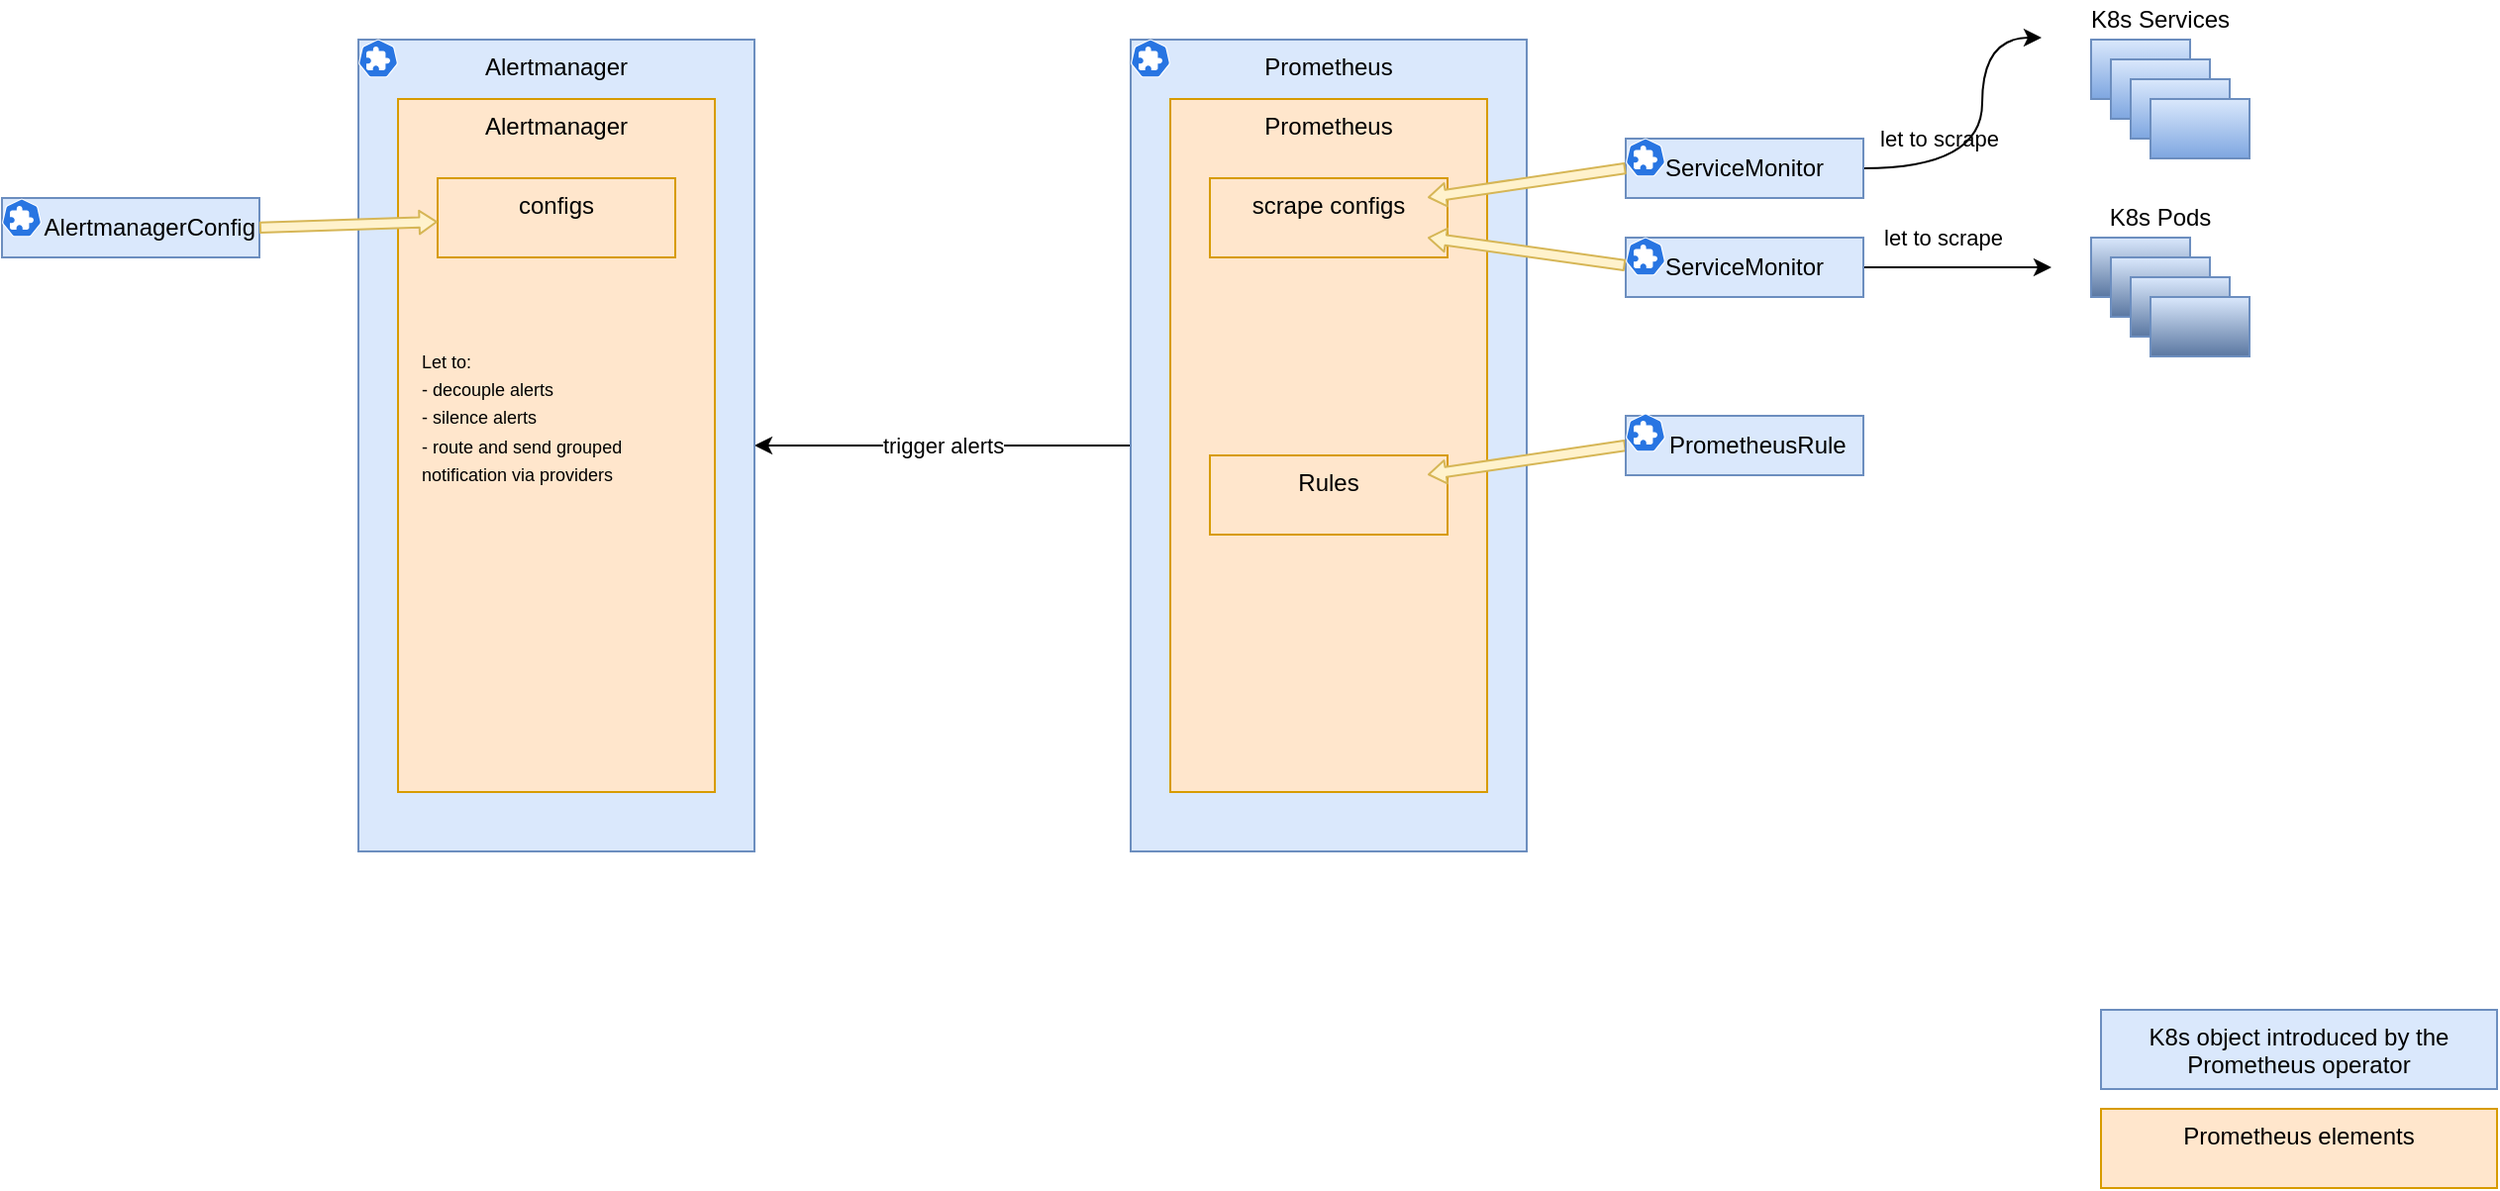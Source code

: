 <mxfile version="13.7.3" type="device"><diagram id="pzOEED3ksQe0B931jA0b" name="Pagina-1"><mxGraphModel dx="2664" dy="1418" grid="1" gridSize="10" guides="1" tooltips="1" connect="1" arrows="1" fold="1" page="1" pageScale="1" pageWidth="827" pageHeight="1169" math="0" shadow="0"><root><mxCell id="0"/><mxCell id="1" parent="0"/><mxCell id="j58c20kXVFnJ1f4qFFzo-16" value="trigger alerts" style="edgeStyle=orthogonalEdgeStyle;rounded=0;orthogonalLoop=1;jettySize=auto;html=1;entryX=1;entryY=0.5;entryDx=0;entryDy=0;" edge="1" parent="1" source="TNSijee6rukcUoSOxfrR-1" target="j58c20kXVFnJ1f4qFFzo-7"><mxGeometry relative="1" as="geometry"/></mxCell><mxCell id="TNSijee6rukcUoSOxfrR-1" value="Prometheus" style="rounded=0;whiteSpace=wrap;html=1;verticalAlign=top;fillColor=#dae8fc;strokeColor=#6c8ebf;" parent="1" vertex="1"><mxGeometry x="60" y="170" width="200" height="410" as="geometry"/></mxCell><mxCell id="3" value="Prometheus" style="rounded=0;whiteSpace=wrap;html=1;verticalAlign=top;fillColor=#ffe6cc;strokeColor=#d79b00;" parent="1" vertex="1"><mxGeometry x="80" y="200" width="160" height="350" as="geometry"/></mxCell><mxCell id="TNSijee6rukcUoSOxfrR-2" value="scrape configs" style="rounded=0;whiteSpace=wrap;html=1;verticalAlign=top;fillColor=#ffe6cc;strokeColor=#d79b00;" parent="1" vertex="1"><mxGeometry x="100" y="240" width="120" height="40" as="geometry"/></mxCell><mxCell id="TNSijee6rukcUoSOxfrR-25" value="let to scrape" style="edgeStyle=orthogonalEdgeStyle;orthogonalLoop=1;jettySize=auto;html=1;strokeColor=#000000;curved=1;labelBackgroundColor=none;" parent="1" source="TNSijee6rukcUoSOxfrR-3" edge="1"><mxGeometry x="-0.52" y="15" relative="1" as="geometry"><mxPoint x="520" y="169" as="targetPoint"/><Array as="points"><mxPoint x="490" y="235"/><mxPoint x="490" y="169"/></Array><mxPoint as="offset"/></mxGeometry></mxCell><mxCell id="TNSijee6rukcUoSOxfrR-3" value="ServiceMonitor" style="rounded=0;whiteSpace=wrap;html=1;fillColor=#dae8fc;strokeColor=#6c8ebf;" parent="1" vertex="1"><mxGeometry x="310" y="220" width="120" height="30" as="geometry"/></mxCell><mxCell id="TNSijee6rukcUoSOxfrR-5" value="" style="shape=flexArrow;endArrow=classic;html=1;strokeColor=#d6b656;width=5.143;endSize=2.571;endWidth=5.633;exitX=0;exitY=0.5;exitDx=0;exitDy=0;fillColor=#fff2cc;" parent="1" source="TNSijee6rukcUoSOxfrR-3" edge="1"><mxGeometry width="50" height="50" relative="1" as="geometry"><mxPoint x="290" y="249.71" as="sourcePoint"/><mxPoint x="210" y="249.71" as="targetPoint"/></mxGeometry></mxCell><mxCell id="TNSijee6rukcUoSOxfrR-28" value="let to scrape" style="edgeStyle=orthogonalEdgeStyle;curved=1;orthogonalLoop=1;jettySize=auto;html=1;strokeColor=#000000;labelBackgroundColor=none;" parent="1" source="TNSijee6rukcUoSOxfrR-6" edge="1"><mxGeometry x="-0.158" y="15" relative="1" as="geometry"><mxPoint x="525" y="285" as="targetPoint"/><mxPoint as="offset"/></mxGeometry></mxCell><mxCell id="TNSijee6rukcUoSOxfrR-6" value="ServiceMonitor" style="rounded=0;whiteSpace=wrap;html=1;fillColor=#dae8fc;strokeColor=#6c8ebf;" parent="1" vertex="1"><mxGeometry x="310" y="270" width="120" height="30" as="geometry"/></mxCell><mxCell id="TNSijee6rukcUoSOxfrR-7" value="" style="shape=flexArrow;endArrow=classic;html=1;strokeColor=#d6b656;width=5.143;endSize=2.571;endWidth=5.633;exitX=-0.002;exitY=0.466;exitDx=0;exitDy=0;exitPerimeter=0;fillColor=#fff2cc;" parent="1" source="TNSijee6rukcUoSOxfrR-6" edge="1"><mxGeometry width="50" height="50" relative="1" as="geometry"><mxPoint x="307" y="284" as="sourcePoint"/><mxPoint x="210" y="270.0" as="targetPoint"/></mxGeometry></mxCell><mxCell id="TNSijee6rukcUoSOxfrR-29" value="" style="group" parent="1" vertex="1" connectable="0"><mxGeometry x="530" y="150" width="100" height="80" as="geometry"/></mxCell><mxCell id="TNSijee6rukcUoSOxfrR-8" value="" style="rounded=0;whiteSpace=wrap;html=1;container=0;gradientColor=#7ea6e0;fillColor=#dae8fc;strokeColor=#6c8ebf;" parent="TNSijee6rukcUoSOxfrR-29" vertex="1"><mxGeometry x="15" y="20" width="50" height="30" as="geometry"/></mxCell><mxCell id="TNSijee6rukcUoSOxfrR-9" value="" style="rounded=0;whiteSpace=wrap;html=1;container=0;gradientColor=#7ea6e0;fillColor=#dae8fc;strokeColor=#6c8ebf;" parent="TNSijee6rukcUoSOxfrR-29" vertex="1"><mxGeometry x="25" y="30" width="50" height="30" as="geometry"/></mxCell><mxCell id="TNSijee6rukcUoSOxfrR-10" value="" style="rounded=0;whiteSpace=wrap;html=1;container=0;gradientColor=#7ea6e0;fillColor=#dae8fc;strokeColor=#6c8ebf;" parent="TNSijee6rukcUoSOxfrR-29" vertex="1"><mxGeometry x="35" y="40" width="50" height="30" as="geometry"/></mxCell><mxCell id="TNSijee6rukcUoSOxfrR-11" value="" style="rounded=0;whiteSpace=wrap;html=1;container=0;gradientColor=#7ea6e0;fillColor=#dae8fc;strokeColor=#6c8ebf;" parent="TNSijee6rukcUoSOxfrR-29" vertex="1"><mxGeometry x="45" y="50" width="50" height="30" as="geometry"/></mxCell><mxCell id="TNSijee6rukcUoSOxfrR-12" value="K8s Services" style="text;html=1;strokeColor=none;fillColor=none;align=center;verticalAlign=middle;whiteSpace=wrap;rounded=0;container=0;" parent="TNSijee6rukcUoSOxfrR-29" vertex="1"><mxGeometry width="100" height="20" as="geometry"/></mxCell><mxCell id="TNSijee6rukcUoSOxfrR-30" value="" style="group" parent="1" vertex="1" connectable="0"><mxGeometry x="530" y="250" width="100" height="80" as="geometry"/></mxCell><mxCell id="TNSijee6rukcUoSOxfrR-31" value="" style="rounded=0;whiteSpace=wrap;html=1;container=0;fillColor=#dae8fc;strokeColor=#6c8ebf;gradientColor=#5A77A1;" parent="TNSijee6rukcUoSOxfrR-30" vertex="1"><mxGeometry x="15" y="20" width="50" height="30" as="geometry"/></mxCell><mxCell id="TNSijee6rukcUoSOxfrR-32" value="" style="rounded=0;whiteSpace=wrap;html=1;container=0;fillColor=#dae8fc;strokeColor=#6c8ebf;gradientColor=#5A77A1;" parent="TNSijee6rukcUoSOxfrR-30" vertex="1"><mxGeometry x="25" y="30" width="50" height="30" as="geometry"/></mxCell><mxCell id="TNSijee6rukcUoSOxfrR-33" value="" style="rounded=0;whiteSpace=wrap;html=1;container=0;fillColor=#dae8fc;strokeColor=#6c8ebf;gradientColor=#5A77A1;" parent="TNSijee6rukcUoSOxfrR-30" vertex="1"><mxGeometry x="35" y="40" width="50" height="30" as="geometry"/></mxCell><mxCell id="TNSijee6rukcUoSOxfrR-34" value="" style="rounded=0;whiteSpace=wrap;html=1;container=0;fillColor=#dae8fc;strokeColor=#6c8ebf;gradientColor=#5A77A1;" parent="TNSijee6rukcUoSOxfrR-30" vertex="1"><mxGeometry x="45" y="50" width="50" height="30" as="geometry"/></mxCell><mxCell id="TNSijee6rukcUoSOxfrR-35" value="K8s Pods" style="text;html=1;strokeColor=none;fillColor=none;align=center;verticalAlign=middle;whiteSpace=wrap;rounded=0;container=0;" parent="TNSijee6rukcUoSOxfrR-30" vertex="1"><mxGeometry width="100" height="20" as="geometry"/></mxCell><mxCell id="TNSijee6rukcUoSOxfrR-36" value="Rules" style="rounded=0;whiteSpace=wrap;html=1;verticalAlign=top;fillColor=#ffe6cc;strokeColor=#d79b00;" parent="1" vertex="1"><mxGeometry x="100" y="380" width="120" height="40" as="geometry"/></mxCell><mxCell id="TNSijee6rukcUoSOxfrR-38" value="" style="shape=flexArrow;endArrow=classic;html=1;strokeColor=#d6b656;width=5.143;endSize=2.571;endWidth=5.633;exitX=0;exitY=0.5;exitDx=0;exitDy=0;fillColor=#fff2cc;" parent="1" edge="1"><mxGeometry width="50" height="50" relative="1" as="geometry"><mxPoint x="310" y="375" as="sourcePoint"/><mxPoint x="210" y="389.71" as="targetPoint"/></mxGeometry></mxCell><mxCell id="TNSijee6rukcUoSOxfrR-39" value="&amp;nbsp; &amp;nbsp; PrometheusRule" style="rounded=0;whiteSpace=wrap;html=1;fillColor=#dae8fc;strokeColor=#6c8ebf;" parent="1" vertex="1"><mxGeometry x="310" y="360" width="120" height="30" as="geometry"/></mxCell><mxCell id="2" value="K8s object introduced by the Prometheus operator" style="rounded=0;whiteSpace=wrap;html=1;verticalAlign=top;fillColor=#dae8fc;strokeColor=#6c8ebf;" parent="1" vertex="1"><mxGeometry x="550" y="660" width="200" height="40" as="geometry"/></mxCell><mxCell id="j58c20kXVFnJ1f4qFFzo-3" value="" style="html=1;dashed=0;whitespace=wrap;fillColor=#2875E2;strokeColor=#ffffff;points=[[0.005,0.63,0],[0.1,0.2,0],[0.9,0.2,0],[0.5,0,0],[0.995,0.63,0],[0.72,0.99,0],[0.5,1,0],[0.28,0.99,0]];shape=mxgraph.kubernetes.icon;prIcon=crd" vertex="1" parent="1"><mxGeometry x="60" y="165" width="20" height="29" as="geometry"/></mxCell><mxCell id="j58c20kXVFnJ1f4qFFzo-4" value="" style="html=1;dashed=0;whitespace=wrap;fillColor=#2875E2;strokeColor=#ffffff;points=[[0.005,0.63,0],[0.1,0.2,0],[0.9,0.2,0],[0.5,0,0],[0.995,0.63,0],[0.72,0.99,0],[0.5,1,0],[0.28,0.99,0]];shape=mxgraph.kubernetes.icon;prIcon=crd" vertex="1" parent="1"><mxGeometry x="310" y="215" width="20" height="29" as="geometry"/></mxCell><mxCell id="j58c20kXVFnJ1f4qFFzo-5" value="" style="html=1;dashed=0;whitespace=wrap;fillColor=#2875E2;strokeColor=#ffffff;points=[[0.005,0.63,0],[0.1,0.2,0],[0.9,0.2,0],[0.5,0,0],[0.995,0.63,0],[0.72,0.99,0],[0.5,1,0],[0.28,0.99,0]];shape=mxgraph.kubernetes.icon;prIcon=crd" vertex="1" parent="1"><mxGeometry x="310" y="265" width="20" height="29" as="geometry"/></mxCell><mxCell id="j58c20kXVFnJ1f4qFFzo-6" value="" style="html=1;dashed=0;whitespace=wrap;fillColor=#2875E2;strokeColor=#ffffff;points=[[0.005,0.63,0],[0.1,0.2,0],[0.9,0.2,0],[0.5,0,0],[0.995,0.63,0],[0.72,0.99,0],[0.5,1,0],[0.28,0.99,0]];shape=mxgraph.kubernetes.icon;prIcon=crd" vertex="1" parent="1"><mxGeometry x="310" y="354" width="20" height="29" as="geometry"/></mxCell><mxCell id="j58c20kXVFnJ1f4qFFzo-7" value="Alertmanager" style="rounded=0;whiteSpace=wrap;html=1;verticalAlign=top;fillColor=#dae8fc;strokeColor=#6c8ebf;" vertex="1" parent="1"><mxGeometry x="-330" y="170" width="200" height="410" as="geometry"/></mxCell><mxCell id="j58c20kXVFnJ1f4qFFzo-8" value="Alertmanager" style="rounded=0;whiteSpace=wrap;html=1;verticalAlign=top;fillColor=#ffe6cc;strokeColor=#d79b00;" vertex="1" parent="1"><mxGeometry x="-310" y="200" width="160" height="350" as="geometry"/></mxCell><mxCell id="j58c20kXVFnJ1f4qFFzo-9" value="configs" style="rounded=0;whiteSpace=wrap;html=1;verticalAlign=top;fillColor=#ffe6cc;strokeColor=#d79b00;" vertex="1" parent="1"><mxGeometry x="-290" y="240" width="120" height="40" as="geometry"/></mxCell><mxCell id="j58c20kXVFnJ1f4qFFzo-11" value="" style="html=1;dashed=0;whitespace=wrap;fillColor=#2875E2;strokeColor=#ffffff;points=[[0.005,0.63,0],[0.1,0.2,0],[0.9,0.2,0],[0.5,0,0],[0.995,0.63,0],[0.72,0.99,0],[0.5,1,0],[0.28,0.99,0]];shape=mxgraph.kubernetes.icon;prIcon=crd" vertex="1" parent="1"><mxGeometry x="-330" y="165" width="20" height="29" as="geometry"/></mxCell><mxCell id="j58c20kXVFnJ1f4qFFzo-12" value="&amp;nbsp; &amp;nbsp; &amp;nbsp; AlertmanagerConfig" style="rounded=0;whiteSpace=wrap;html=1;fillColor=#dae8fc;strokeColor=#6c8ebf;" vertex="1" parent="1"><mxGeometry x="-510" y="250" width="130" height="30" as="geometry"/></mxCell><mxCell id="j58c20kXVFnJ1f4qFFzo-13" value="" style="html=1;dashed=0;whitespace=wrap;fillColor=#2875E2;strokeColor=#ffffff;points=[[0.005,0.63,0],[0.1,0.2,0],[0.9,0.2,0],[0.5,0,0],[0.995,0.63,0],[0.72,0.99,0],[0.5,1,0],[0.28,0.99,0]];shape=mxgraph.kubernetes.icon;prIcon=crd" vertex="1" parent="1"><mxGeometry x="-510" y="245.5" width="20" height="29" as="geometry"/></mxCell><mxCell id="j58c20kXVFnJ1f4qFFzo-14" value="" style="shape=flexArrow;endArrow=classic;html=1;strokeColor=#d6b656;width=5.143;endSize=2.571;endWidth=5.633;exitX=1;exitY=0.5;exitDx=0;exitDy=0;fillColor=#fff2cc;" edge="1" parent="1" source="j58c20kXVFnJ1f4qFFzo-12" target="j58c20kXVFnJ1f4qFFzo-9"><mxGeometry width="50" height="50" relative="1" as="geometry"><mxPoint x="-313.24" y="343.98" as="sourcePoint"/><mxPoint x="-413" y="330" as="targetPoint"/></mxGeometry></mxCell><mxCell id="j58c20kXVFnJ1f4qFFzo-15" value="&lt;font style=&quot;font-size: 9px&quot;&gt;Let to:&lt;br&gt;- decouple alerts&lt;br&gt;- silence alerts&lt;br&gt;- route and send grouped notification via providers&lt;/font&gt;" style="text;html=1;strokeColor=none;fillColor=none;align=left;verticalAlign=middle;whiteSpace=wrap;rounded=0;" vertex="1" parent="1"><mxGeometry x="-300" y="320" width="130" height="80" as="geometry"/></mxCell><mxCell id="j58c20kXVFnJ1f4qFFzo-17" value="Prometheus elements" style="rounded=0;whiteSpace=wrap;html=1;verticalAlign=top;fillColor=#ffe6cc;strokeColor=#d79b00;" vertex="1" parent="1"><mxGeometry x="550" y="710" width="200" height="40" as="geometry"/></mxCell></root></mxGraphModel></diagram></mxfile>